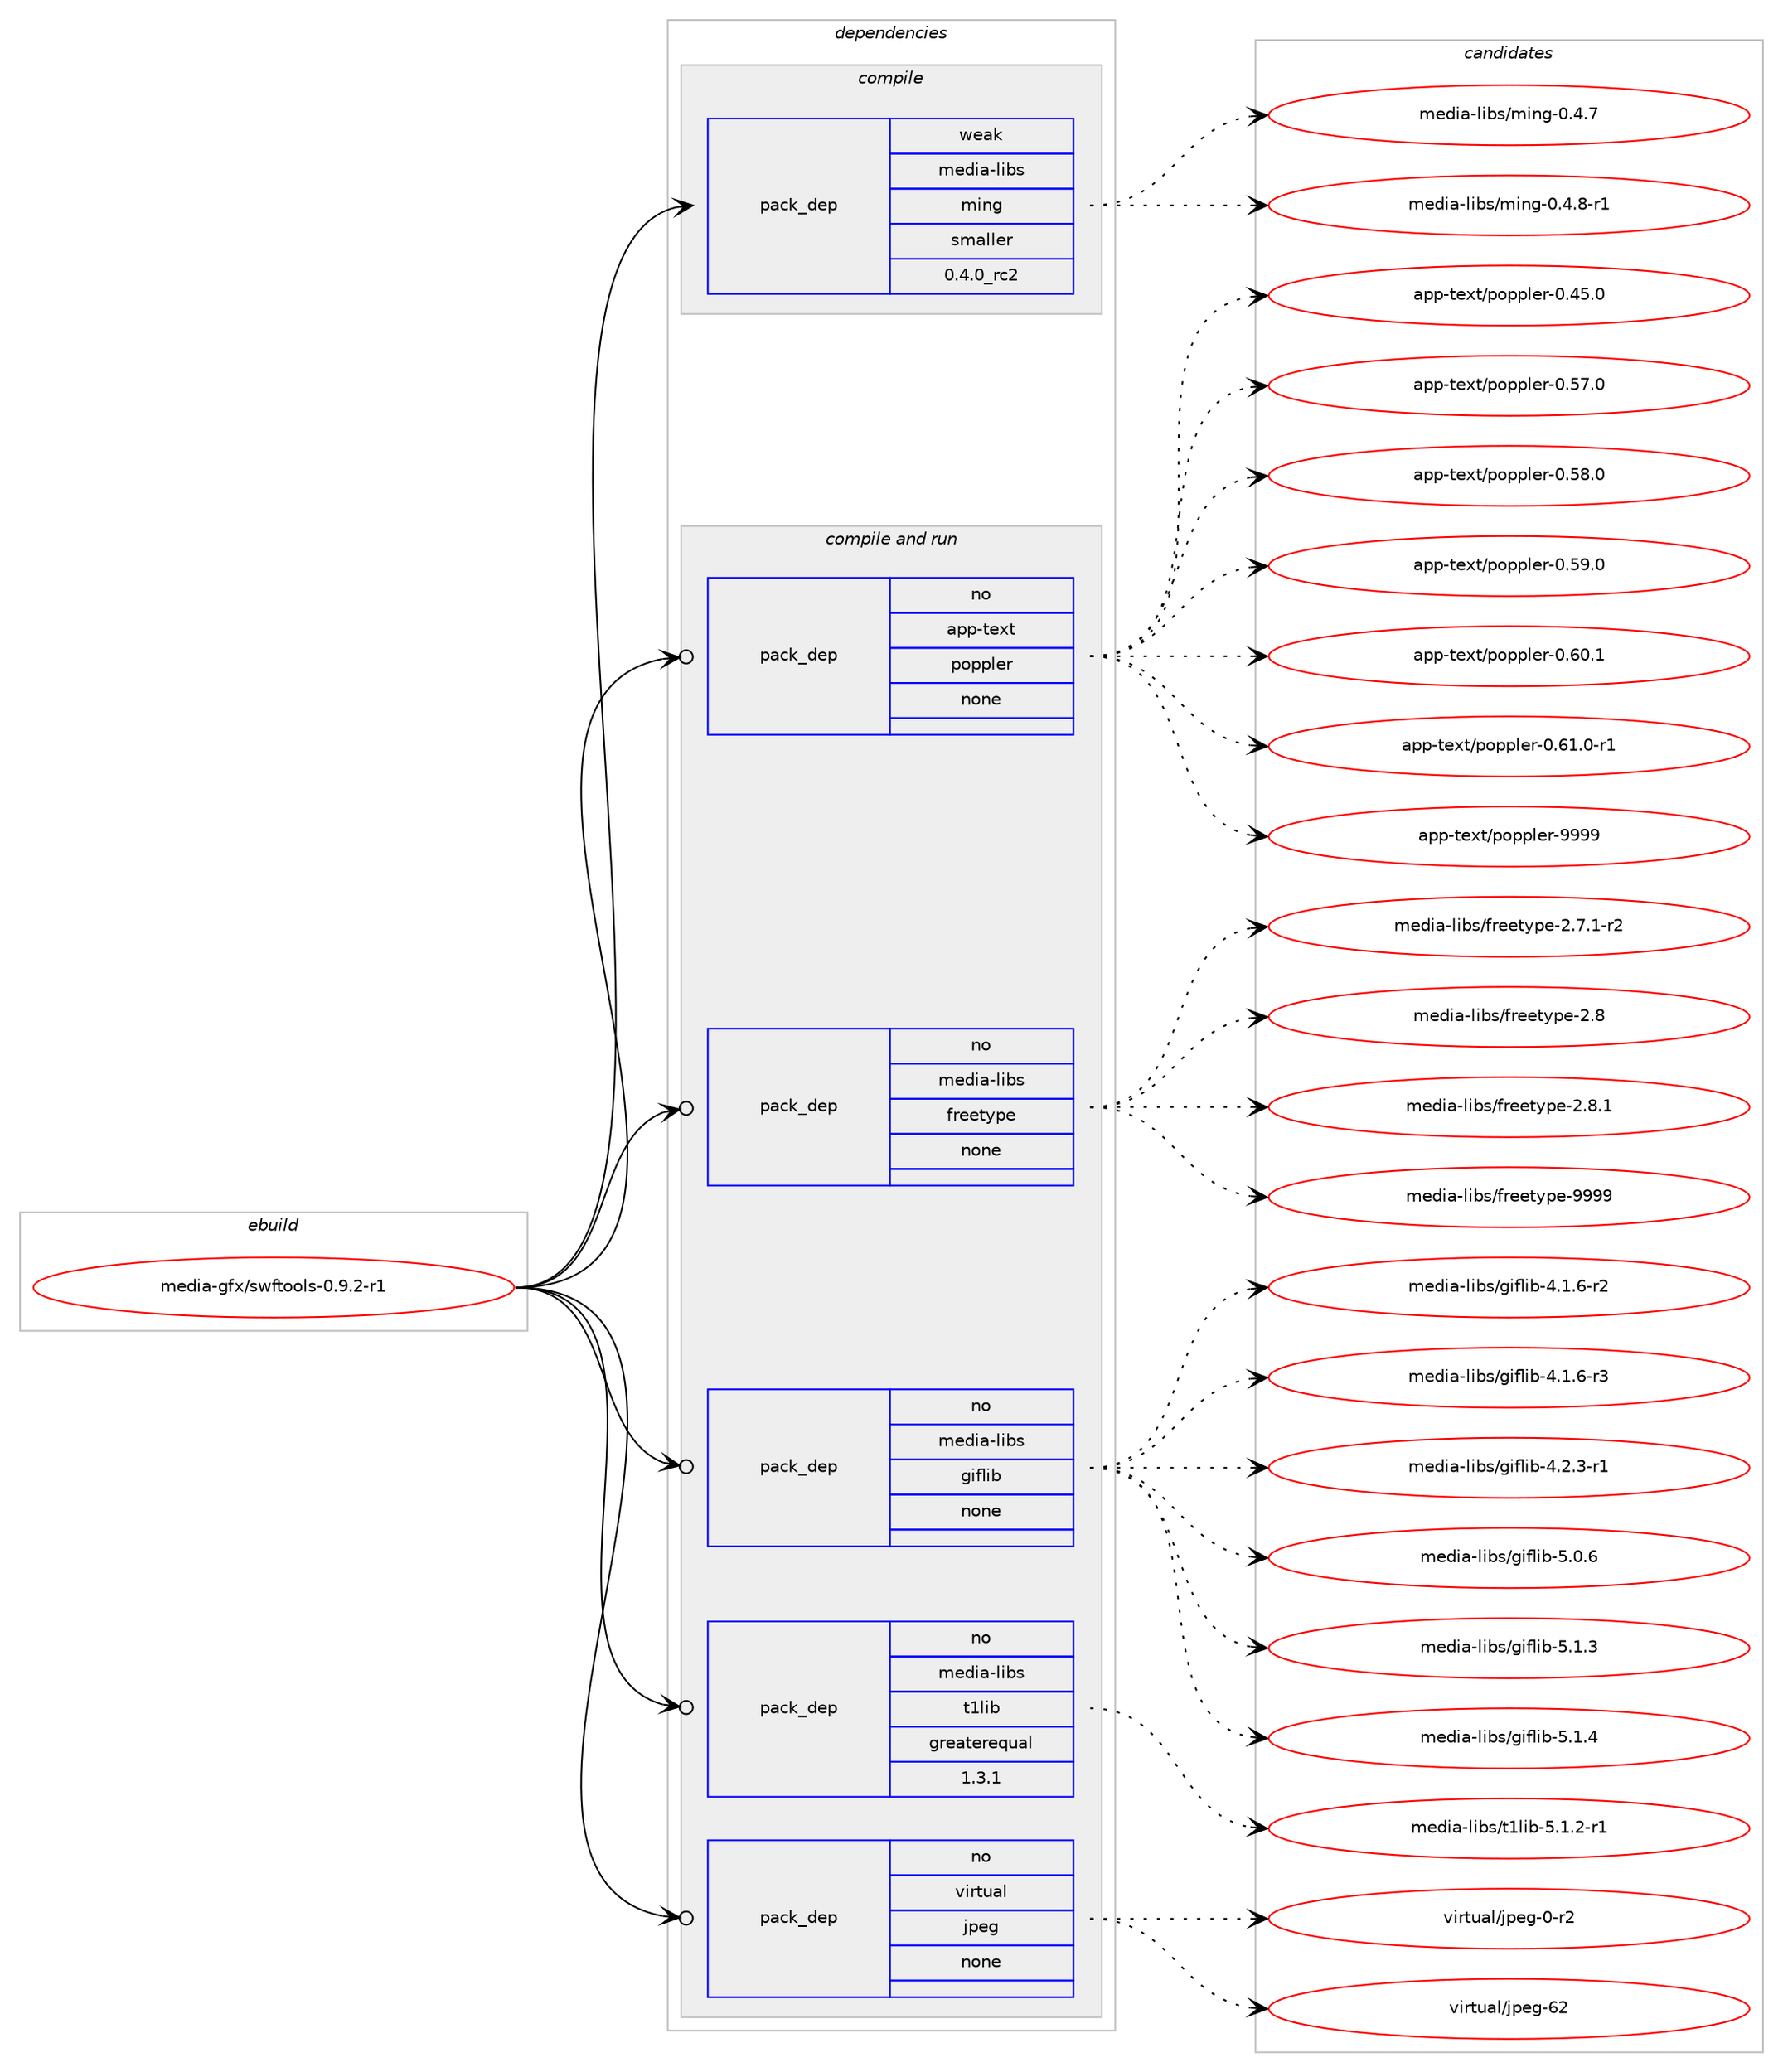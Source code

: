 digraph prolog {

# *************
# Graph options
# *************

newrank=true;
concentrate=true;
compound=true;
graph [rankdir=LR,fontname=Helvetica,fontsize=10,ranksep=1.5];#, ranksep=2.5, nodesep=0.2];
edge  [arrowhead=vee];
node  [fontname=Helvetica,fontsize=10];

# **********
# The ebuild
# **********

subgraph cluster_leftcol {
color=gray;
rank=same;
label=<<i>ebuild</i>>;
id [label="media-gfx/swftools-0.9.2-r1", color=red, width=4, href="../media-gfx/swftools-0.9.2-r1.svg"];
}

# ****************
# The dependencies
# ****************

subgraph cluster_midcol {
color=gray;
label=<<i>dependencies</i>>;
subgraph cluster_compile {
fillcolor="#eeeeee";
style=filled;
label=<<i>compile</i>>;
subgraph pack264450 {
dependency358414 [label=<<TABLE BORDER="0" CELLBORDER="1" CELLSPACING="0" CELLPADDING="4" WIDTH="220"><TR><TD ROWSPAN="6" CELLPADDING="30">pack_dep</TD></TR><TR><TD WIDTH="110">weak</TD></TR><TR><TD>media-libs</TD></TR><TR><TD>ming</TD></TR><TR><TD>smaller</TD></TR><TR><TD>0.4.0_rc2</TD></TR></TABLE>>, shape=none, color=blue];
}
id:e -> dependency358414:w [weight=20,style="solid",arrowhead="vee"];
}
subgraph cluster_compileandrun {
fillcolor="#eeeeee";
style=filled;
label=<<i>compile and run</i>>;
subgraph pack264451 {
dependency358415 [label=<<TABLE BORDER="0" CELLBORDER="1" CELLSPACING="0" CELLPADDING="4" WIDTH="220"><TR><TD ROWSPAN="6" CELLPADDING="30">pack_dep</TD></TR><TR><TD WIDTH="110">no</TD></TR><TR><TD>app-text</TD></TR><TR><TD>poppler</TD></TR><TR><TD>none</TD></TR><TR><TD></TD></TR></TABLE>>, shape=none, color=blue];
}
id:e -> dependency358415:w [weight=20,style="solid",arrowhead="odotvee"];
subgraph pack264452 {
dependency358416 [label=<<TABLE BORDER="0" CELLBORDER="1" CELLSPACING="0" CELLPADDING="4" WIDTH="220"><TR><TD ROWSPAN="6" CELLPADDING="30">pack_dep</TD></TR><TR><TD WIDTH="110">no</TD></TR><TR><TD>media-libs</TD></TR><TR><TD>freetype</TD></TR><TR><TD>none</TD></TR><TR><TD></TD></TR></TABLE>>, shape=none, color=blue];
}
id:e -> dependency358416:w [weight=20,style="solid",arrowhead="odotvee"];
subgraph pack264453 {
dependency358417 [label=<<TABLE BORDER="0" CELLBORDER="1" CELLSPACING="0" CELLPADDING="4" WIDTH="220"><TR><TD ROWSPAN="6" CELLPADDING="30">pack_dep</TD></TR><TR><TD WIDTH="110">no</TD></TR><TR><TD>media-libs</TD></TR><TR><TD>giflib</TD></TR><TR><TD>none</TD></TR><TR><TD></TD></TR></TABLE>>, shape=none, color=blue];
}
id:e -> dependency358417:w [weight=20,style="solid",arrowhead="odotvee"];
subgraph pack264454 {
dependency358418 [label=<<TABLE BORDER="0" CELLBORDER="1" CELLSPACING="0" CELLPADDING="4" WIDTH="220"><TR><TD ROWSPAN="6" CELLPADDING="30">pack_dep</TD></TR><TR><TD WIDTH="110">no</TD></TR><TR><TD>media-libs</TD></TR><TR><TD>t1lib</TD></TR><TR><TD>greaterequal</TD></TR><TR><TD>1.3.1</TD></TR></TABLE>>, shape=none, color=blue];
}
id:e -> dependency358418:w [weight=20,style="solid",arrowhead="odotvee"];
subgraph pack264455 {
dependency358419 [label=<<TABLE BORDER="0" CELLBORDER="1" CELLSPACING="0" CELLPADDING="4" WIDTH="220"><TR><TD ROWSPAN="6" CELLPADDING="30">pack_dep</TD></TR><TR><TD WIDTH="110">no</TD></TR><TR><TD>virtual</TD></TR><TR><TD>jpeg</TD></TR><TR><TD>none</TD></TR><TR><TD></TD></TR></TABLE>>, shape=none, color=blue];
}
id:e -> dependency358419:w [weight=20,style="solid",arrowhead="odotvee"];
}
subgraph cluster_run {
fillcolor="#eeeeee";
style=filled;
label=<<i>run</i>>;
}
}

# **************
# The candidates
# **************

subgraph cluster_choices {
rank=same;
color=gray;
label=<<i>candidates</i>>;

subgraph choice264450 {
color=black;
nodesep=1;
choice10910110010597451081059811547109105110103454846524655 [label="media-libs/ming-0.4.7", color=red, width=4,href="../media-libs/ming-0.4.7.svg"];
choice109101100105974510810598115471091051101034548465246564511449 [label="media-libs/ming-0.4.8-r1", color=red, width=4,href="../media-libs/ming-0.4.8-r1.svg"];
dependency358414:e -> choice10910110010597451081059811547109105110103454846524655:w [style=dotted,weight="100"];
dependency358414:e -> choice109101100105974510810598115471091051101034548465246564511449:w [style=dotted,weight="100"];
}
subgraph choice264451 {
color=black;
nodesep=1;
choice97112112451161011201164711211111211210810111445484652534648 [label="app-text/poppler-0.45.0", color=red, width=4,href="../app-text/poppler-0.45.0.svg"];
choice97112112451161011201164711211111211210810111445484653554648 [label="app-text/poppler-0.57.0", color=red, width=4,href="../app-text/poppler-0.57.0.svg"];
choice97112112451161011201164711211111211210810111445484653564648 [label="app-text/poppler-0.58.0", color=red, width=4,href="../app-text/poppler-0.58.0.svg"];
choice97112112451161011201164711211111211210810111445484653574648 [label="app-text/poppler-0.59.0", color=red, width=4,href="../app-text/poppler-0.59.0.svg"];
choice97112112451161011201164711211111211210810111445484654484649 [label="app-text/poppler-0.60.1", color=red, width=4,href="../app-text/poppler-0.60.1.svg"];
choice971121124511610112011647112111112112108101114454846544946484511449 [label="app-text/poppler-0.61.0-r1", color=red, width=4,href="../app-text/poppler-0.61.0-r1.svg"];
choice9711211245116101120116471121111121121081011144557575757 [label="app-text/poppler-9999", color=red, width=4,href="../app-text/poppler-9999.svg"];
dependency358415:e -> choice97112112451161011201164711211111211210810111445484652534648:w [style=dotted,weight="100"];
dependency358415:e -> choice97112112451161011201164711211111211210810111445484653554648:w [style=dotted,weight="100"];
dependency358415:e -> choice97112112451161011201164711211111211210810111445484653564648:w [style=dotted,weight="100"];
dependency358415:e -> choice97112112451161011201164711211111211210810111445484653574648:w [style=dotted,weight="100"];
dependency358415:e -> choice97112112451161011201164711211111211210810111445484654484649:w [style=dotted,weight="100"];
dependency358415:e -> choice971121124511610112011647112111112112108101114454846544946484511449:w [style=dotted,weight="100"];
dependency358415:e -> choice9711211245116101120116471121111121121081011144557575757:w [style=dotted,weight="100"];
}
subgraph choice264452 {
color=black;
nodesep=1;
choice109101100105974510810598115471021141011011161211121014550465546494511450 [label="media-libs/freetype-2.7.1-r2", color=red, width=4,href="../media-libs/freetype-2.7.1-r2.svg"];
choice1091011001059745108105981154710211410110111612111210145504656 [label="media-libs/freetype-2.8", color=red, width=4,href="../media-libs/freetype-2.8.svg"];
choice10910110010597451081059811547102114101101116121112101455046564649 [label="media-libs/freetype-2.8.1", color=red, width=4,href="../media-libs/freetype-2.8.1.svg"];
choice109101100105974510810598115471021141011011161211121014557575757 [label="media-libs/freetype-9999", color=red, width=4,href="../media-libs/freetype-9999.svg"];
dependency358416:e -> choice109101100105974510810598115471021141011011161211121014550465546494511450:w [style=dotted,weight="100"];
dependency358416:e -> choice1091011001059745108105981154710211410110111612111210145504656:w [style=dotted,weight="100"];
dependency358416:e -> choice10910110010597451081059811547102114101101116121112101455046564649:w [style=dotted,weight="100"];
dependency358416:e -> choice109101100105974510810598115471021141011011161211121014557575757:w [style=dotted,weight="100"];
}
subgraph choice264453 {
color=black;
nodesep=1;
choice10910110010597451081059811547103105102108105984552464946544511450 [label="media-libs/giflib-4.1.6-r2", color=red, width=4,href="../media-libs/giflib-4.1.6-r2.svg"];
choice10910110010597451081059811547103105102108105984552464946544511451 [label="media-libs/giflib-4.1.6-r3", color=red, width=4,href="../media-libs/giflib-4.1.6-r3.svg"];
choice10910110010597451081059811547103105102108105984552465046514511449 [label="media-libs/giflib-4.2.3-r1", color=red, width=4,href="../media-libs/giflib-4.2.3-r1.svg"];
choice1091011001059745108105981154710310510210810598455346484654 [label="media-libs/giflib-5.0.6", color=red, width=4,href="../media-libs/giflib-5.0.6.svg"];
choice1091011001059745108105981154710310510210810598455346494651 [label="media-libs/giflib-5.1.3", color=red, width=4,href="../media-libs/giflib-5.1.3.svg"];
choice1091011001059745108105981154710310510210810598455346494652 [label="media-libs/giflib-5.1.4", color=red, width=4,href="../media-libs/giflib-5.1.4.svg"];
dependency358417:e -> choice10910110010597451081059811547103105102108105984552464946544511450:w [style=dotted,weight="100"];
dependency358417:e -> choice10910110010597451081059811547103105102108105984552464946544511451:w [style=dotted,weight="100"];
dependency358417:e -> choice10910110010597451081059811547103105102108105984552465046514511449:w [style=dotted,weight="100"];
dependency358417:e -> choice1091011001059745108105981154710310510210810598455346484654:w [style=dotted,weight="100"];
dependency358417:e -> choice1091011001059745108105981154710310510210810598455346494651:w [style=dotted,weight="100"];
dependency358417:e -> choice1091011001059745108105981154710310510210810598455346494652:w [style=dotted,weight="100"];
}
subgraph choice264454 {
color=black;
nodesep=1;
choice1091011001059745108105981154711649108105984553464946504511449 [label="media-libs/t1lib-5.1.2-r1", color=red, width=4,href="../media-libs/t1lib-5.1.2-r1.svg"];
dependency358418:e -> choice1091011001059745108105981154711649108105984553464946504511449:w [style=dotted,weight="100"];
}
subgraph choice264455 {
color=black;
nodesep=1;
choice118105114116117971084710611210110345484511450 [label="virtual/jpeg-0-r2", color=red, width=4,href="../virtual/jpeg-0-r2.svg"];
choice1181051141161179710847106112101103455450 [label="virtual/jpeg-62", color=red, width=4,href="../virtual/jpeg-62.svg"];
dependency358419:e -> choice118105114116117971084710611210110345484511450:w [style=dotted,weight="100"];
dependency358419:e -> choice1181051141161179710847106112101103455450:w [style=dotted,weight="100"];
}
}

}
